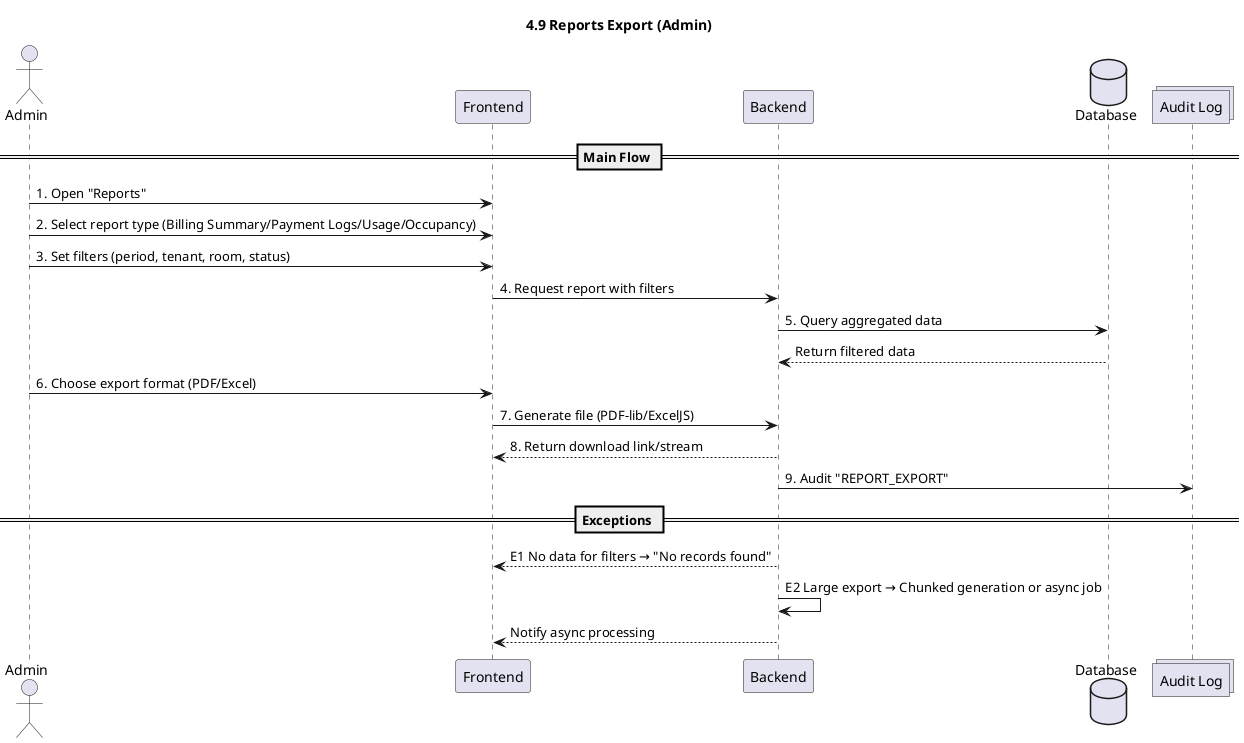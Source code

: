 @startuml
title 4.9 Reports Export (Admin)

actor Admin
participant Frontend
participant Backend
database Database
collections "Audit Log" as Log

== Main Flow ==
Admin -> Frontend: 1. Open "Reports"
Admin -> Frontend: 2. Select report type (Billing Summary/Payment Logs/Usage/Occupancy)
Admin -> Frontend: 3. Set filters (period, tenant, room, status)
Frontend -> Backend: 4. Request report with filters
Backend -> Database: 5. Query aggregated data
Database --> Backend: Return filtered data
Admin -> Frontend: 6. Choose export format (PDF/Excel)
Frontend -> Backend: 7. Generate file (PDF-lib/ExcelJS)
Backend --> Frontend: 8. Return download link/stream
Backend -> Log: 9. Audit "REPORT_EXPORT"

== Exceptions ==
Backend --> Frontend: E1 No data for filters → "No records found"

Backend -> Backend: E2 Large export → Chunked generation or async job
Backend --> Frontend: Notify async processing

@enduml

